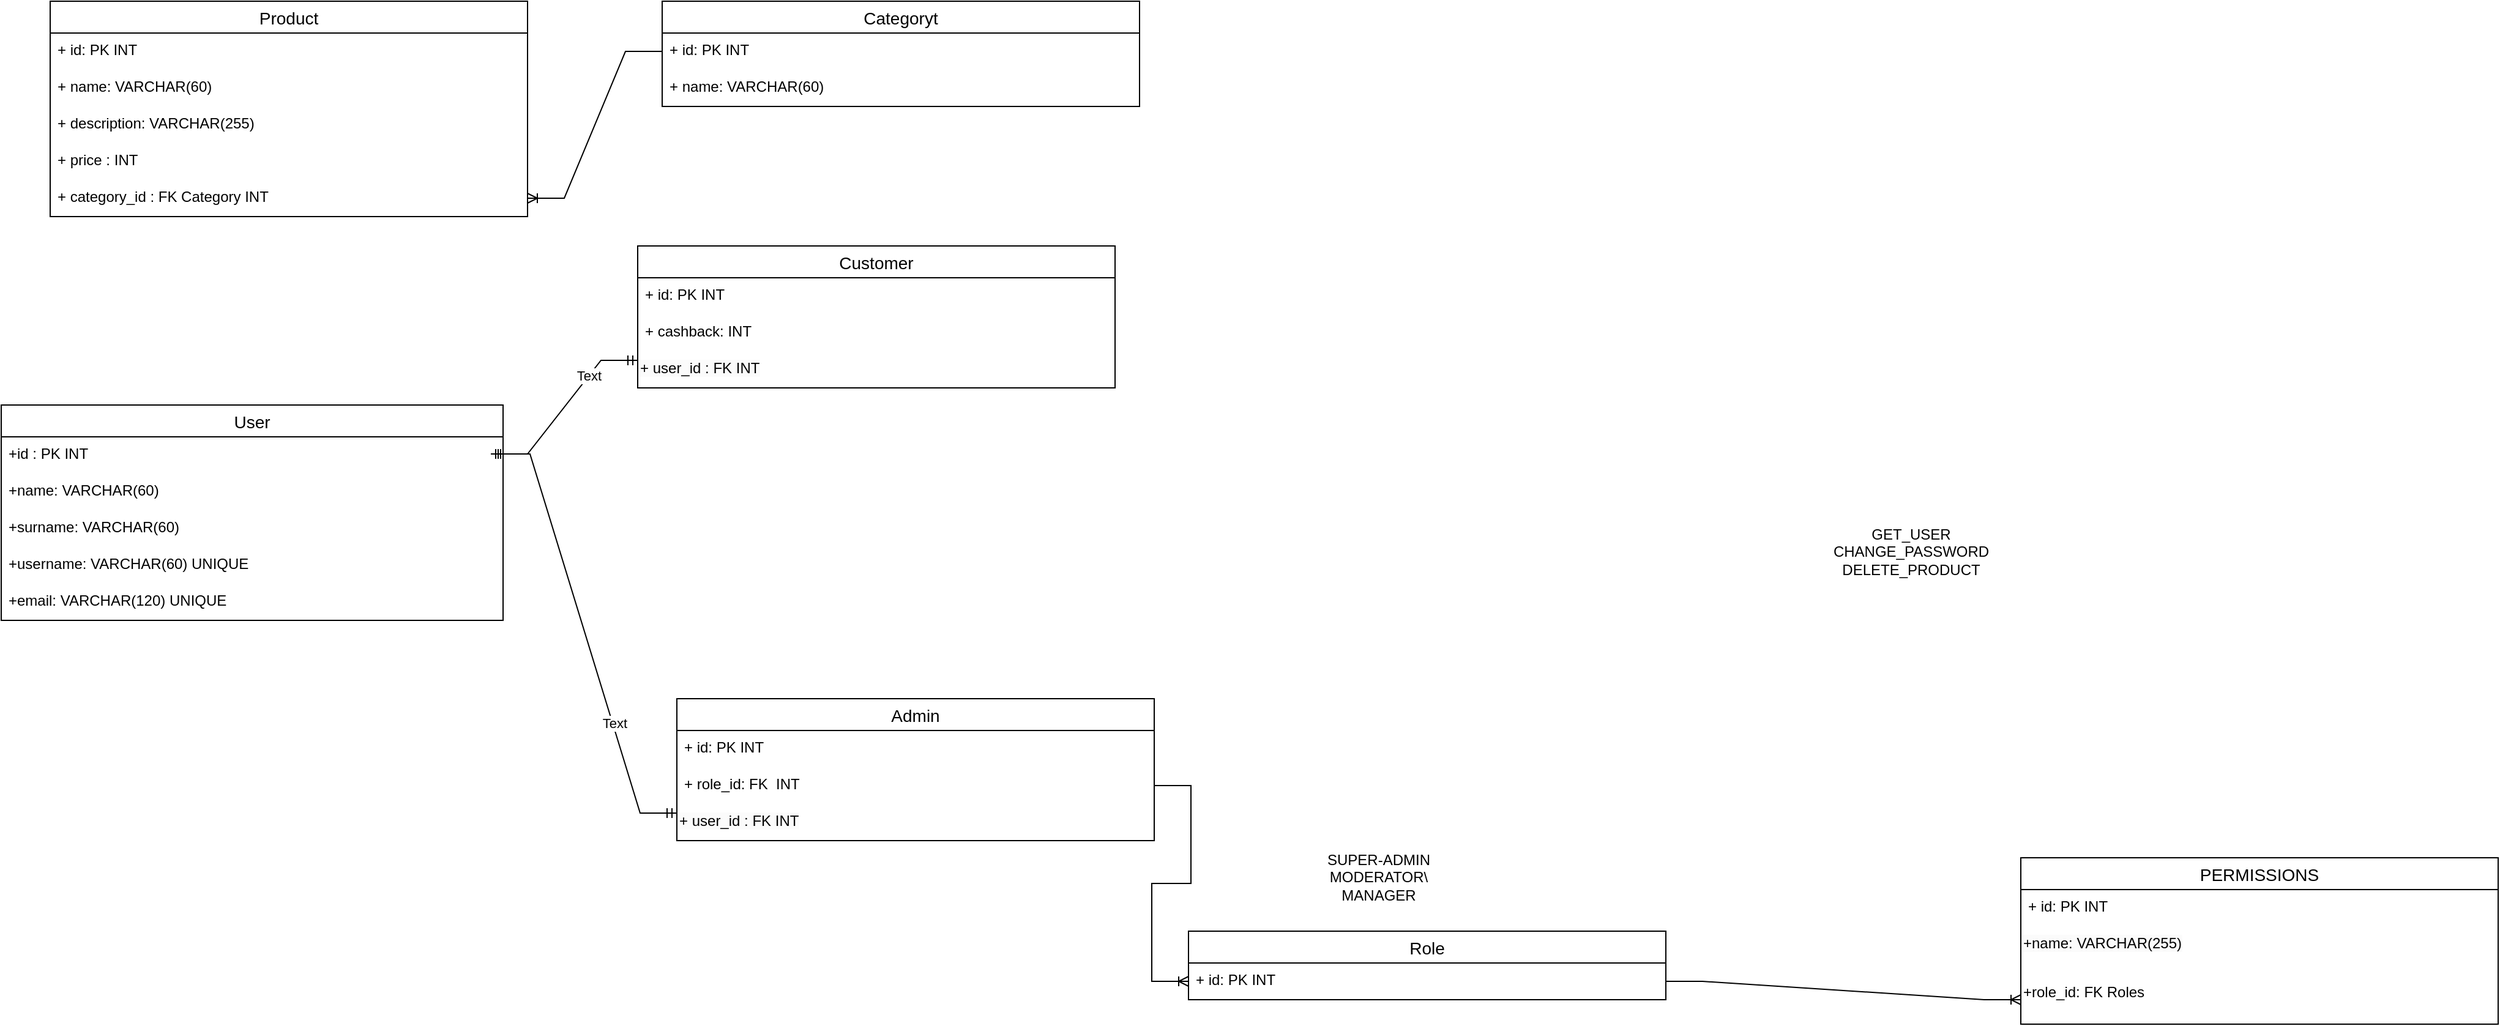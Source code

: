 <mxfile version="20.8.16" type="github">
  <diagram id="R2lEEEUBdFMjLlhIrx00" name="Page-1">
    <mxGraphModel dx="1733" dy="979" grid="1" gridSize="10" guides="1" tooltips="1" connect="1" arrows="1" fold="1" page="1" pageScale="1" pageWidth="3300" pageHeight="4681" math="0" shadow="0" extFonts="Permanent Marker^https://fonts.googleapis.com/css?family=Permanent+Marker">
      <root>
        <mxCell id="0" />
        <mxCell id="1" parent="0" />
        <mxCell id="rUWU4Eejl8Ele33Ssw0W-1" value="Product" style="swimlane;fontStyle=0;childLayout=stackLayout;horizontal=1;startSize=26;horizontalStack=0;resizeParent=1;resizeParentMax=0;resizeLast=0;collapsible=1;marginBottom=0;align=center;fontSize=14;" vertex="1" parent="1">
          <mxGeometry x="60" y="80" width="390" height="176" as="geometry" />
        </mxCell>
        <mxCell id="rUWU4Eejl8Ele33Ssw0W-2" value="+ id: PK INT" style="text;strokeColor=none;fillColor=none;spacingLeft=4;spacingRight=4;overflow=hidden;rotatable=0;points=[[0,0.5],[1,0.5]];portConstraint=eastwest;fontSize=12;" vertex="1" parent="rUWU4Eejl8Ele33Ssw0W-1">
          <mxGeometry y="26" width="390" height="30" as="geometry" />
        </mxCell>
        <mxCell id="rUWU4Eejl8Ele33Ssw0W-3" value="+ name: VARCHAR(60)" style="text;strokeColor=none;fillColor=none;spacingLeft=4;spacingRight=4;overflow=hidden;rotatable=0;points=[[0,0.5],[1,0.5]];portConstraint=eastwest;fontSize=12;" vertex="1" parent="rUWU4Eejl8Ele33Ssw0W-1">
          <mxGeometry y="56" width="390" height="30" as="geometry" />
        </mxCell>
        <mxCell id="rUWU4Eejl8Ele33Ssw0W-4" value="+ description: VARCHAR(255)" style="text;strokeColor=none;fillColor=none;spacingLeft=4;spacingRight=4;overflow=hidden;rotatable=0;points=[[0,0.5],[1,0.5]];portConstraint=eastwest;fontSize=12;" vertex="1" parent="rUWU4Eejl8Ele33Ssw0W-1">
          <mxGeometry y="86" width="390" height="30" as="geometry" />
        </mxCell>
        <mxCell id="rUWU4Eejl8Ele33Ssw0W-5" value="+ price : INT" style="text;strokeColor=none;fillColor=none;spacingLeft=4;spacingRight=4;overflow=hidden;rotatable=0;points=[[0,0.5],[1,0.5]];portConstraint=eastwest;fontSize=12;" vertex="1" parent="rUWU4Eejl8Ele33Ssw0W-1">
          <mxGeometry y="116" width="390" height="30" as="geometry" />
        </mxCell>
        <mxCell id="rUWU4Eejl8Ele33Ssw0W-6" value="+ category_id : FK Category INT" style="text;strokeColor=none;fillColor=none;spacingLeft=4;spacingRight=4;overflow=hidden;rotatable=0;points=[[0,0.5],[1,0.5]];portConstraint=eastwest;fontSize=12;" vertex="1" parent="rUWU4Eejl8Ele33Ssw0W-1">
          <mxGeometry y="146" width="390" height="30" as="geometry" />
        </mxCell>
        <mxCell id="rUWU4Eejl8Ele33Ssw0W-7" value="Categoryt" style="swimlane;fontStyle=0;childLayout=stackLayout;horizontal=1;startSize=26;horizontalStack=0;resizeParent=1;resizeParentMax=0;resizeLast=0;collapsible=1;marginBottom=0;align=center;fontSize=14;" vertex="1" parent="1">
          <mxGeometry x="560" y="80" width="390" height="86" as="geometry" />
        </mxCell>
        <mxCell id="rUWU4Eejl8Ele33Ssw0W-8" value="+ id: PK INT" style="text;strokeColor=none;fillColor=none;spacingLeft=4;spacingRight=4;overflow=hidden;rotatable=0;points=[[0,0.5],[1,0.5]];portConstraint=eastwest;fontSize=12;" vertex="1" parent="rUWU4Eejl8Ele33Ssw0W-7">
          <mxGeometry y="26" width="390" height="30" as="geometry" />
        </mxCell>
        <mxCell id="rUWU4Eejl8Ele33Ssw0W-9" value="+ name: VARCHAR(60)" style="text;strokeColor=none;fillColor=none;spacingLeft=4;spacingRight=4;overflow=hidden;rotatable=0;points=[[0,0.5],[1,0.5]];portConstraint=eastwest;fontSize=12;" vertex="1" parent="rUWU4Eejl8Ele33Ssw0W-7">
          <mxGeometry y="56" width="390" height="30" as="geometry" />
        </mxCell>
        <mxCell id="rUWU4Eejl8Ele33Ssw0W-13" value="" style="edgeStyle=entityRelationEdgeStyle;fontSize=12;html=1;endArrow=ERoneToMany;rounded=0;exitX=0;exitY=0.5;exitDx=0;exitDy=0;entryX=1;entryY=0.5;entryDx=0;entryDy=0;" edge="1" parent="1" source="rUWU4Eejl8Ele33Ssw0W-8" target="rUWU4Eejl8Ele33Ssw0W-6">
          <mxGeometry width="100" height="100" relative="1" as="geometry">
            <mxPoint x="450" y="218" as="sourcePoint" />
            <mxPoint x="510" y="240" as="targetPoint" />
          </mxGeometry>
        </mxCell>
        <mxCell id="rUWU4Eejl8Ele33Ssw0W-14" value="User" style="swimlane;fontStyle=0;childLayout=stackLayout;horizontal=1;startSize=26;horizontalStack=0;resizeParent=1;resizeParentMax=0;resizeLast=0;collapsible=1;marginBottom=0;align=center;fontSize=14;" vertex="1" parent="1">
          <mxGeometry x="20" y="410" width="410" height="176" as="geometry" />
        </mxCell>
        <mxCell id="rUWU4Eejl8Ele33Ssw0W-15" value="+id : PK INT" style="text;strokeColor=none;fillColor=none;spacingLeft=4;spacingRight=4;overflow=hidden;rotatable=0;points=[[0,0.5],[1,0.5]];portConstraint=eastwest;fontSize=12;" vertex="1" parent="rUWU4Eejl8Ele33Ssw0W-14">
          <mxGeometry y="26" width="410" height="30" as="geometry" />
        </mxCell>
        <mxCell id="rUWU4Eejl8Ele33Ssw0W-32" value="" style="edgeStyle=entityRelationEdgeStyle;fontSize=12;html=1;endArrow=ERmandOne;startArrow=ERmandOne;rounded=0;entryX=0;entryY=0.25;entryDx=0;entryDy=0;" edge="1" parent="rUWU4Eejl8Ele33Ssw0W-14" target="rUWU4Eejl8Ele33Ssw0W-31">
          <mxGeometry width="100" height="100" relative="1" as="geometry">
            <mxPoint x="400" y="40" as="sourcePoint" />
            <mxPoint x="500" y="-60" as="targetPoint" />
          </mxGeometry>
        </mxCell>
        <mxCell id="rUWU4Eejl8Ele33Ssw0W-37" value="Text" style="edgeLabel;html=1;align=center;verticalAlign=middle;resizable=0;points=[];" vertex="1" connectable="0" parent="rUWU4Eejl8Ele33Ssw0W-32">
          <mxGeometry x="0.416" y="1" relative="1" as="geometry">
            <mxPoint as="offset" />
          </mxGeometry>
        </mxCell>
        <mxCell id="rUWU4Eejl8Ele33Ssw0W-16" value="+name: VARCHAR(60)" style="text;strokeColor=none;fillColor=none;spacingLeft=4;spacingRight=4;overflow=hidden;rotatable=0;points=[[0,0.5],[1,0.5]];portConstraint=eastwest;fontSize=12;" vertex="1" parent="rUWU4Eejl8Ele33Ssw0W-14">
          <mxGeometry y="56" width="410" height="30" as="geometry" />
        </mxCell>
        <mxCell id="rUWU4Eejl8Ele33Ssw0W-24" value="+surname: VARCHAR(60)" style="text;strokeColor=none;fillColor=none;spacingLeft=4;spacingRight=4;overflow=hidden;rotatable=0;points=[[0,0.5],[1,0.5]];portConstraint=eastwest;fontSize=12;" vertex="1" parent="rUWU4Eejl8Ele33Ssw0W-14">
          <mxGeometry y="86" width="410" height="30" as="geometry" />
        </mxCell>
        <mxCell id="rUWU4Eejl8Ele33Ssw0W-17" value="+username: VARCHAR(60) UNIQUE " style="text;strokeColor=none;fillColor=none;spacingLeft=4;spacingRight=4;overflow=hidden;rotatable=0;points=[[0,0.5],[1,0.5]];portConstraint=eastwest;fontSize=12;" vertex="1" parent="rUWU4Eejl8Ele33Ssw0W-14">
          <mxGeometry y="116" width="410" height="30" as="geometry" />
        </mxCell>
        <mxCell id="rUWU4Eejl8Ele33Ssw0W-25" value="+email: VARCHAR(120) UNIQUE" style="text;strokeColor=none;fillColor=none;spacingLeft=4;spacingRight=4;overflow=hidden;rotatable=0;points=[[0,0.5],[1,0.5]];portConstraint=eastwest;fontSize=12;" vertex="1" parent="rUWU4Eejl8Ele33Ssw0W-14">
          <mxGeometry y="146" width="410" height="30" as="geometry" />
        </mxCell>
        <mxCell id="rUWU4Eejl8Ele33Ssw0W-27" value="Customer" style="swimlane;fontStyle=0;childLayout=stackLayout;horizontal=1;startSize=26;horizontalStack=0;resizeParent=1;resizeParentMax=0;resizeLast=0;collapsible=1;marginBottom=0;align=center;fontSize=14;" vertex="1" parent="1">
          <mxGeometry x="540" y="280" width="390" height="116" as="geometry" />
        </mxCell>
        <mxCell id="rUWU4Eejl8Ele33Ssw0W-28" value="+ id: PK INT" style="text;strokeColor=none;fillColor=none;spacingLeft=4;spacingRight=4;overflow=hidden;rotatable=0;points=[[0,0.5],[1,0.5]];portConstraint=eastwest;fontSize=12;" vertex="1" parent="rUWU4Eejl8Ele33Ssw0W-27">
          <mxGeometry y="26" width="390" height="30" as="geometry" />
        </mxCell>
        <mxCell id="rUWU4Eejl8Ele33Ssw0W-29" value="+ cashback: INT" style="text;strokeColor=none;fillColor=none;spacingLeft=4;spacingRight=4;overflow=hidden;rotatable=0;points=[[0,0.5],[1,0.5]];portConstraint=eastwest;fontSize=12;" vertex="1" parent="rUWU4Eejl8Ele33Ssw0W-27">
          <mxGeometry y="56" width="390" height="30" as="geometry" />
        </mxCell>
        <mxCell id="rUWU4Eejl8Ele33Ssw0W-31" value="&lt;span style=&quot;color: rgb(0, 0, 0); font-family: Helvetica; font-size: 12px; font-style: normal; font-variant-ligatures: normal; font-variant-caps: normal; font-weight: 400; letter-spacing: normal; orphans: 2; text-align: left; text-indent: 0px; text-transform: none; widows: 2; word-spacing: 0px; -webkit-text-stroke-width: 0px; background-color: rgb(251, 251, 251); text-decoration-thickness: initial; text-decoration-style: initial; text-decoration-color: initial; float: none; display: inline !important;&quot;&gt;+ user_id : FK INT&lt;/span&gt;" style="text;whiteSpace=wrap;html=1;" vertex="1" parent="rUWU4Eejl8Ele33Ssw0W-27">
          <mxGeometry y="86" width="390" height="30" as="geometry" />
        </mxCell>
        <mxCell id="rUWU4Eejl8Ele33Ssw0W-33" value="Admin" style="swimlane;fontStyle=0;childLayout=stackLayout;horizontal=1;startSize=26;horizontalStack=0;resizeParent=1;resizeParentMax=0;resizeLast=0;collapsible=1;marginBottom=0;align=center;fontSize=14;" vertex="1" parent="1">
          <mxGeometry x="572" y="650" width="390" height="116" as="geometry" />
        </mxCell>
        <mxCell id="rUWU4Eejl8Ele33Ssw0W-34" value="+ id: PK INT" style="text;strokeColor=none;fillColor=none;spacingLeft=4;spacingRight=4;overflow=hidden;rotatable=0;points=[[0,0.5],[1,0.5]];portConstraint=eastwest;fontSize=12;" vertex="1" parent="rUWU4Eejl8Ele33Ssw0W-33">
          <mxGeometry y="26" width="390" height="30" as="geometry" />
        </mxCell>
        <mxCell id="rUWU4Eejl8Ele33Ssw0W-35" value="+ role_id: FK  INT " style="text;strokeColor=none;fillColor=none;spacingLeft=4;spacingRight=4;overflow=hidden;rotatable=0;points=[[0,0.5],[1,0.5]];portConstraint=eastwest;fontSize=12;" vertex="1" parent="rUWU4Eejl8Ele33Ssw0W-33">
          <mxGeometry y="56" width="390" height="30" as="geometry" />
        </mxCell>
        <mxCell id="rUWU4Eejl8Ele33Ssw0W-36" value="&lt;span style=&quot;color: rgb(0, 0, 0); font-family: Helvetica; font-size: 12px; font-style: normal; font-variant-ligatures: normal; font-variant-caps: normal; font-weight: 400; letter-spacing: normal; orphans: 2; text-align: left; text-indent: 0px; text-transform: none; widows: 2; word-spacing: 0px; -webkit-text-stroke-width: 0px; background-color: rgb(251, 251, 251); text-decoration-thickness: initial; text-decoration-style: initial; text-decoration-color: initial; float: none; display: inline !important;&quot;&gt;+ user_id : FK INT&lt;/span&gt;" style="text;whiteSpace=wrap;html=1;" vertex="1" parent="rUWU4Eejl8Ele33Ssw0W-33">
          <mxGeometry y="86" width="390" height="30" as="geometry" />
        </mxCell>
        <mxCell id="rUWU4Eejl8Ele33Ssw0W-38" value="" style="edgeStyle=entityRelationEdgeStyle;fontSize=12;html=1;endArrow=ERmandOne;startArrow=ERmandOne;rounded=0;entryX=0;entryY=0.25;entryDx=0;entryDy=0;" edge="1" parent="1" target="rUWU4Eejl8Ele33Ssw0W-36">
          <mxGeometry width="100" height="100" relative="1" as="geometry">
            <mxPoint x="422" y="450" as="sourcePoint" />
            <mxPoint x="572" y="579.5" as="targetPoint" />
          </mxGeometry>
        </mxCell>
        <mxCell id="rUWU4Eejl8Ele33Ssw0W-39" value="Text" style="edgeLabel;html=1;align=center;verticalAlign=middle;resizable=0;points=[];" vertex="1" connectable="0" parent="rUWU4Eejl8Ele33Ssw0W-38">
          <mxGeometry x="0.416" y="1" relative="1" as="geometry">
            <mxPoint as="offset" />
          </mxGeometry>
        </mxCell>
        <mxCell id="rUWU4Eejl8Ele33Ssw0W-40" value="Role" style="swimlane;fontStyle=0;childLayout=stackLayout;horizontal=1;startSize=26;horizontalStack=0;resizeParent=1;resizeParentMax=0;resizeLast=0;collapsible=1;marginBottom=0;align=center;fontSize=14;" vertex="1" parent="1">
          <mxGeometry x="990" y="840" width="390" height="56" as="geometry" />
        </mxCell>
        <mxCell id="rUWU4Eejl8Ele33Ssw0W-41" value="+ id: PK INT" style="text;strokeColor=none;fillColor=none;spacingLeft=4;spacingRight=4;overflow=hidden;rotatable=0;points=[[0,0.5],[1,0.5]];portConstraint=eastwest;fontSize=12;" vertex="1" parent="rUWU4Eejl8Ele33Ssw0W-40">
          <mxGeometry y="26" width="390" height="30" as="geometry" />
        </mxCell>
        <mxCell id="rUWU4Eejl8Ele33Ssw0W-44" value="SUPER-ADMIN&lt;br&gt;MODERATOR\&lt;br&gt;MANAGER&lt;br&gt;" style="text;html=1;align=center;verticalAlign=middle;resizable=0;points=[];autosize=1;strokeColor=none;fillColor=none;" vertex="1" parent="1">
          <mxGeometry x="1090" y="766" width="110" height="60" as="geometry" />
        </mxCell>
        <mxCell id="rUWU4Eejl8Ele33Ssw0W-45" value="" style="edgeStyle=entityRelationEdgeStyle;fontSize=12;html=1;endArrow=ERoneToMany;rounded=0;entryX=0;entryY=0.5;entryDx=0;entryDy=0;exitX=1;exitY=0.5;exitDx=0;exitDy=0;" edge="1" parent="1" source="rUWU4Eejl8Ele33Ssw0W-35" target="rUWU4Eejl8Ele33Ssw0W-41">
          <mxGeometry width="100" height="100" relative="1" as="geometry">
            <mxPoint x="720" y="530" as="sourcePoint" />
            <mxPoint x="760" y="470" as="targetPoint" />
          </mxGeometry>
        </mxCell>
        <mxCell id="rUWU4Eejl8Ele33Ssw0W-46" value="PERMISSIONS" style="swimlane;fontStyle=0;childLayout=stackLayout;horizontal=1;startSize=26;horizontalStack=0;resizeParent=1;resizeParentMax=0;resizeLast=0;collapsible=1;marginBottom=0;align=center;fontSize=14;" vertex="1" parent="1">
          <mxGeometry x="1670" y="780" width="390" height="136" as="geometry" />
        </mxCell>
        <mxCell id="rUWU4Eejl8Ele33Ssw0W-47" value="+ id: PK INT" style="text;strokeColor=none;fillColor=none;spacingLeft=4;spacingRight=4;overflow=hidden;rotatable=0;points=[[0,0.5],[1,0.5]];portConstraint=eastwest;fontSize=12;" vertex="1" parent="rUWU4Eejl8Ele33Ssw0W-46">
          <mxGeometry y="26" width="390" height="30" as="geometry" />
        </mxCell>
        <mxCell id="rUWU4Eejl8Ele33Ssw0W-49" value="&lt;span style=&quot;color: rgb(0, 0, 0); font-family: Helvetica; font-size: 12px; font-style: normal; font-variant-ligatures: normal; font-variant-caps: normal; font-weight: 400; letter-spacing: normal; orphans: 2; text-align: left; text-indent: 0px; text-transform: none; widows: 2; word-spacing: 0px; -webkit-text-stroke-width: 0px; background-color: rgb(251, 251, 251); text-decoration-thickness: initial; text-decoration-style: initial; text-decoration-color: initial; float: none; display: inline !important;&quot;&gt;+name: VARCHAR(255)&lt;/span&gt;" style="text;whiteSpace=wrap;html=1;" vertex="1" parent="rUWU4Eejl8Ele33Ssw0W-46">
          <mxGeometry y="56" width="390" height="40" as="geometry" />
        </mxCell>
        <mxCell id="rUWU4Eejl8Ele33Ssw0W-50" value="+role_id: FK Roles" style="text;whiteSpace=wrap;html=1;" vertex="1" parent="rUWU4Eejl8Ele33Ssw0W-46">
          <mxGeometry y="96" width="390" height="40" as="geometry" />
        </mxCell>
        <mxCell id="rUWU4Eejl8Ele33Ssw0W-48" value="GET_USER&lt;br&gt;CHANGE_PASSWORD&lt;br&gt;DELETE_PRODUCT" style="text;html=1;align=center;verticalAlign=middle;resizable=0;points=[];autosize=1;strokeColor=none;fillColor=none;" vertex="1" parent="1">
          <mxGeometry x="1505" y="500" width="150" height="60" as="geometry" />
        </mxCell>
        <mxCell id="rUWU4Eejl8Ele33Ssw0W-51" value="" style="edgeStyle=entityRelationEdgeStyle;fontSize=12;html=1;endArrow=ERoneToMany;rounded=0;entryX=0;entryY=0.5;entryDx=0;entryDy=0;" edge="1" parent="1" source="rUWU4Eejl8Ele33Ssw0W-41" target="rUWU4Eejl8Ele33Ssw0W-50">
          <mxGeometry width="100" height="100" relative="1" as="geometry">
            <mxPoint x="1520" y="930" as="sourcePoint" />
            <mxPoint x="1620" y="830" as="targetPoint" />
          </mxGeometry>
        </mxCell>
      </root>
    </mxGraphModel>
  </diagram>
</mxfile>
